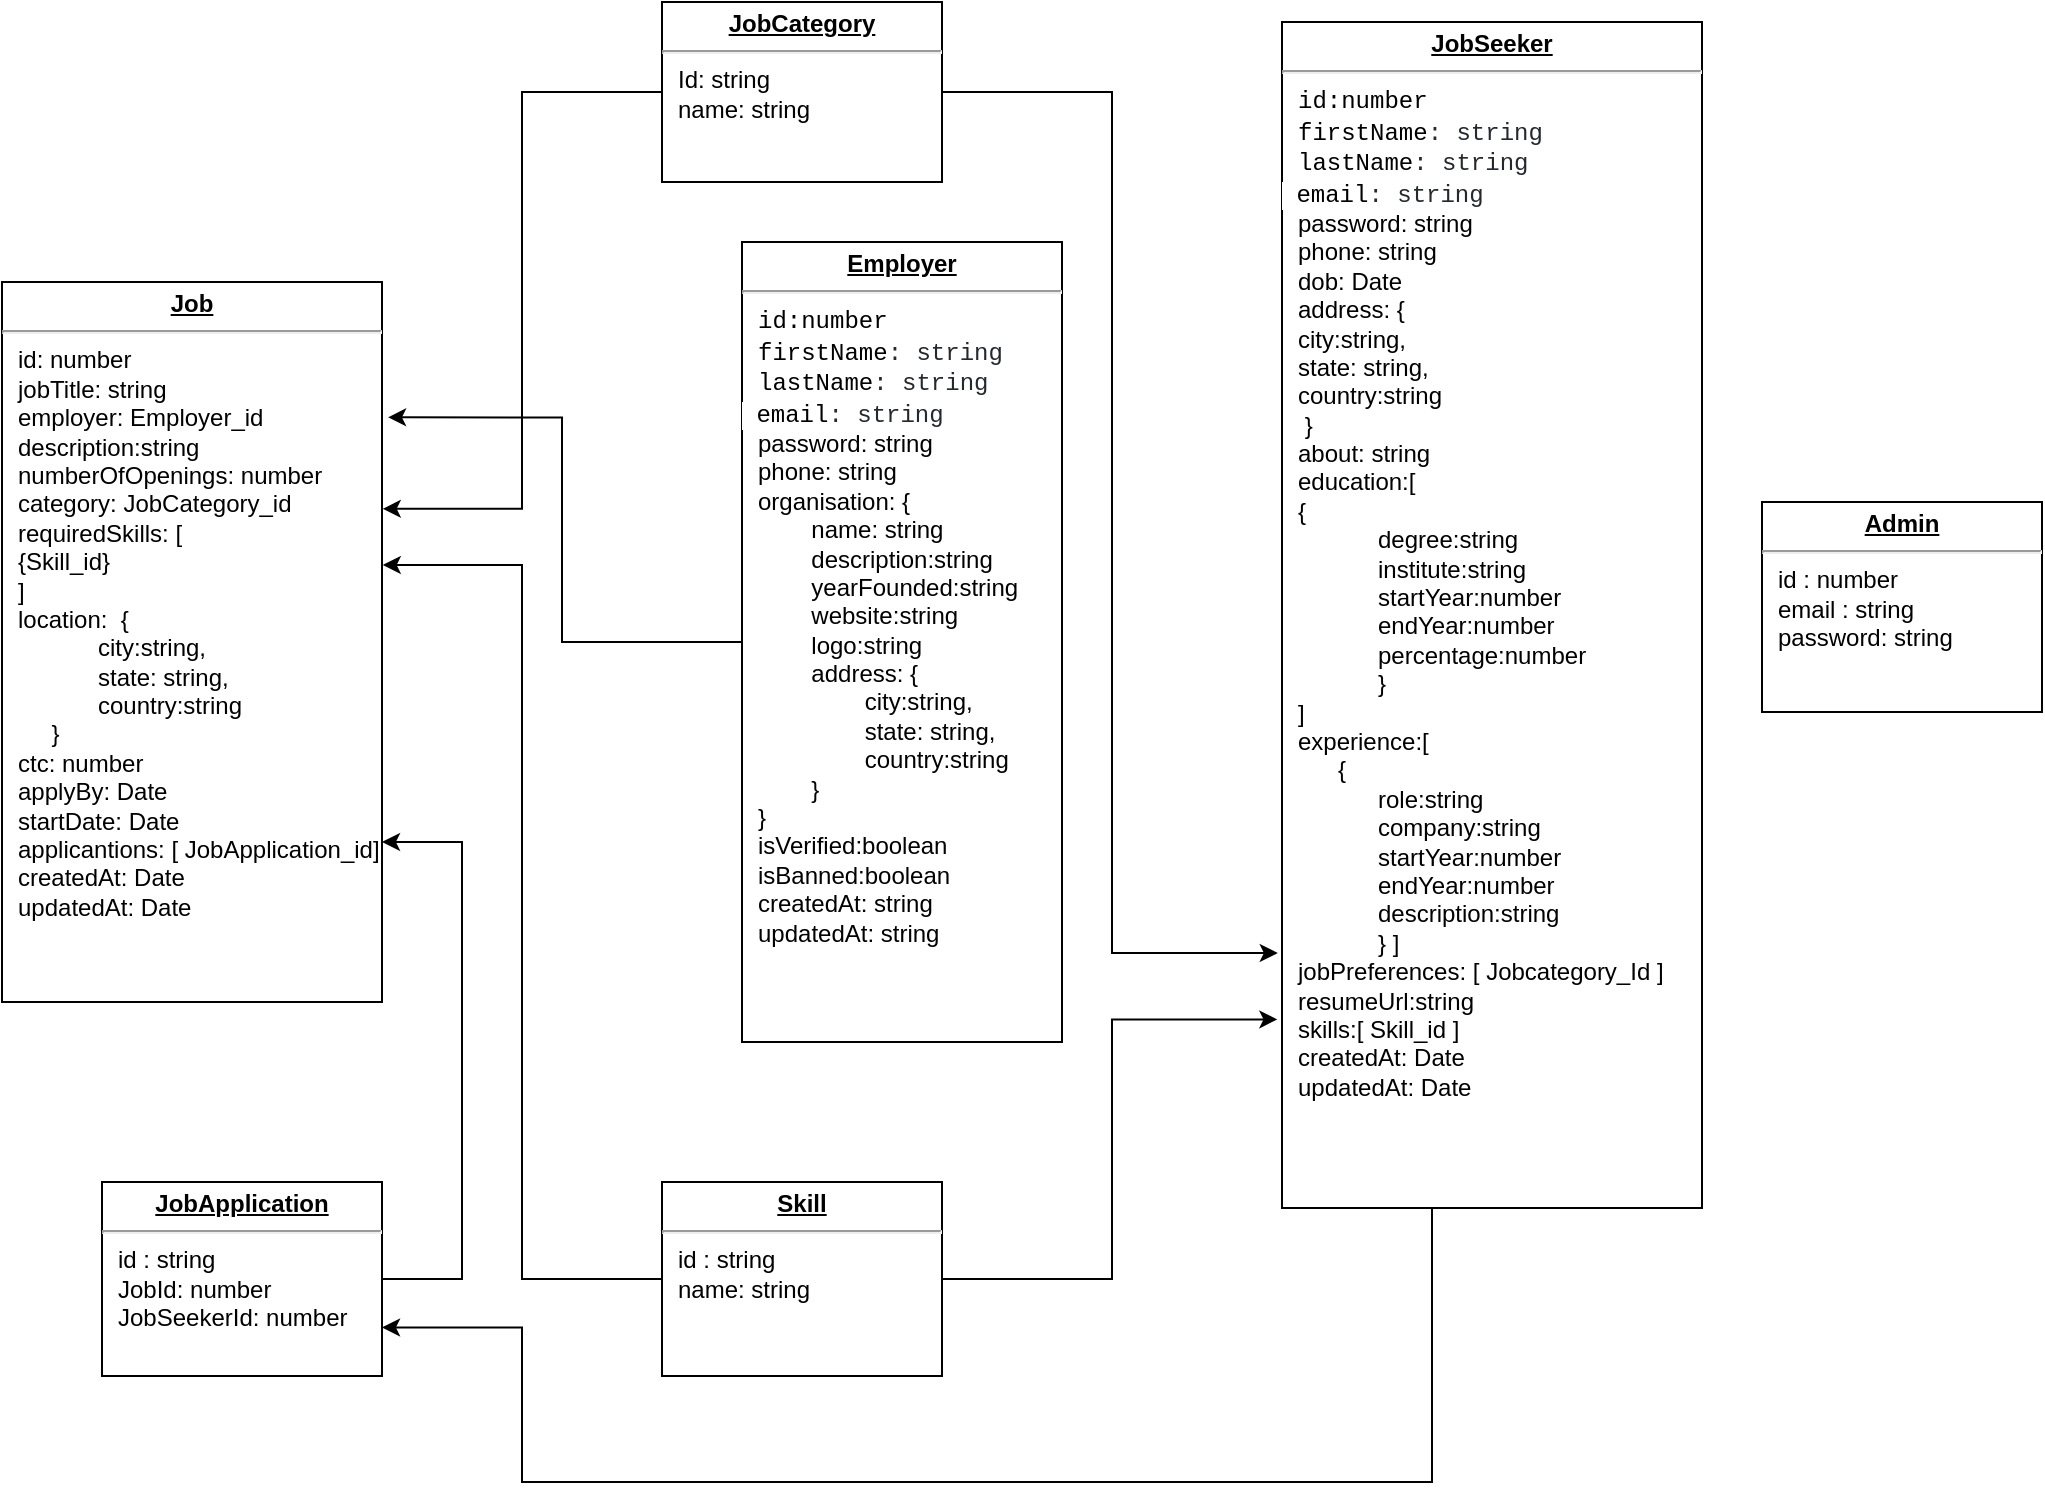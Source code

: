 <mxfile version="19.0.2" type="device"><diagram name="Page-1" id="a7904f86-f2b4-8e86-fa97-74104820619b"><mxGraphModel dx="1550" dy="769" grid="1" gridSize="10" guides="1" tooltips="1" connect="1" arrows="1" fold="1" page="1" pageScale="1" pageWidth="1100" pageHeight="850" background="none" math="0" shadow="0"><root><mxCell id="0"/><mxCell id="1" parent="0"/><mxCell id="54h-IDpI05ADCoU_vCcj-6" style="edgeStyle=orthogonalEdgeStyle;rounded=0;orthogonalLoop=1;jettySize=auto;html=1;entryX=1.002;entryY=0.315;entryDx=0;entryDy=0;entryPerimeter=0;" edge="1" parent="1" source="24794b860abc3c2d-1" target="24794b860abc3c2d-17"><mxGeometry relative="1" as="geometry"/></mxCell><mxCell id="54h-IDpI05ADCoU_vCcj-10" style="edgeStyle=orthogonalEdgeStyle;rounded=0;orthogonalLoop=1;jettySize=auto;html=1;entryX=-0.01;entryY=0.785;entryDx=0;entryDy=0;entryPerimeter=0;" edge="1" parent="1" source="24794b860abc3c2d-1" target="54h-IDpI05ADCoU_vCcj-4"><mxGeometry relative="1" as="geometry"/></mxCell><mxCell id="24794b860abc3c2d-1" value="&lt;p style=&quot;margin: 0px ; margin-top: 4px ; text-align: center ; text-decoration: underline&quot;&gt;&lt;b&gt;JobCategory&lt;/b&gt;&lt;/p&gt;&lt;hr&gt;&lt;p style=&quot;margin: 0px ; margin-left: 8px&quot;&gt;Id: string&lt;/p&gt;&lt;p style=&quot;margin: 0px ; margin-left: 8px&quot;&gt;name: string&lt;/p&gt;" style="verticalAlign=top;align=left;overflow=fill;fontSize=12;fontFamily=Helvetica;html=1;rounded=0;shadow=0;comic=0;labelBackgroundColor=none;strokeWidth=1" parent="1" vertex="1"><mxGeometry x="400" y="20" width="140" height="90" as="geometry"/></mxCell><mxCell id="54h-IDpI05ADCoU_vCcj-7" style="edgeStyle=orthogonalEdgeStyle;rounded=0;orthogonalLoop=1;jettySize=auto;html=1;entryX=1.002;entryY=0.393;entryDx=0;entryDy=0;entryPerimeter=0;" edge="1" parent="1" source="24794b860abc3c2d-16" target="24794b860abc3c2d-17"><mxGeometry relative="1" as="geometry"><mxPoint x="270" y="300" as="targetPoint"/></mxGeometry></mxCell><mxCell id="54h-IDpI05ADCoU_vCcj-15" style="edgeStyle=orthogonalEdgeStyle;rounded=0;orthogonalLoop=1;jettySize=auto;html=1;exitX=1;exitY=0.5;exitDx=0;exitDy=0;entryX=-0.011;entryY=0.841;entryDx=0;entryDy=0;entryPerimeter=0;" edge="1" parent="1" source="24794b860abc3c2d-16" target="54h-IDpI05ADCoU_vCcj-4"><mxGeometry relative="1" as="geometry"/></mxCell><mxCell id="24794b860abc3c2d-16" value="&lt;p style=&quot;margin: 0px ; margin-top: 4px ; text-align: center ; text-decoration: underline&quot;&gt;&lt;b&gt;Skill&lt;/b&gt;&lt;/p&gt;&lt;hr&gt;&lt;p style=&quot;margin: 0px ; margin-left: 8px&quot;&gt;id : string&lt;br&gt;name: string&lt;br&gt;&lt;br&gt;&lt;/p&gt;" style="verticalAlign=top;align=left;overflow=fill;fontSize=12;fontFamily=Helvetica;html=1;rounded=0;shadow=0;comic=0;labelBackgroundColor=none;strokeWidth=1" parent="1" vertex="1"><mxGeometry x="400" y="610" width="140" height="97" as="geometry"/></mxCell><mxCell id="24794b860abc3c2d-17" value="&lt;p style=&quot;margin: 0px ; margin-top: 4px ; text-align: center ; text-decoration: underline&quot;&gt;&lt;b&gt;Job&lt;/b&gt;&lt;/p&gt;&lt;hr&gt;&lt;p style=&quot;margin: 0px ; margin-left: 8px&quot;&gt;id: number&lt;br&gt;jobTitle: string&lt;br&gt;employer: Employer_id&lt;/p&gt;&lt;p style=&quot;margin: 0px ; margin-left: 8px&quot;&gt;description:string&lt;/p&gt;&lt;p style=&quot;margin: 0px ; margin-left: 8px&quot;&gt;numberOfOpenings: number&lt;/p&gt;&lt;p style=&quot;margin: 0px ; margin-left: 8px&quot;&gt;category: JobCategory_id&lt;/p&gt;&lt;p style=&quot;margin: 0px 0px 0px 8px;&quot;&gt;requiredSkills: [&lt;/p&gt;&lt;p style=&quot;margin: 0px 0px 0px 8px;&quot;&gt;{Skill_id}&lt;/p&gt;&lt;p style=&quot;margin: 0px 0px 0px 8px;&quot;&gt;]&lt;/p&gt;&lt;p style=&quot;margin: 0px ; margin-left: 8px&quot;&gt;location:&amp;nbsp;&lt;span data-darkreader-inline-color=&quot;&quot; data-darkreader-inline-bgcolor=&quot;&quot; style=&quot;background-color: initial; color: rgb(0, 0, 0); --darkreader-inline-bgcolor: initial; --darkreader-inline-color:#e8e6e3;&quot;&gt;&amp;nbsp;&lt;/span&gt;&lt;span data-darkreader-inline-color=&quot;&quot; data-darkreader-inline-bgcolor=&quot;&quot; style=&quot;background-color: initial; color: rgb(0, 0, 0); --darkreader-inline-bgcolor: initial; --darkreader-inline-color:#e8e6e3;&quot;&gt;{&lt;/span&gt;&lt;/p&gt;&lt;blockquote data-darkreader-inline-border-left=&quot;&quot; data-darkreader-inline-border-bottom=&quot;&quot; data-darkreader-inline-border-right=&quot;&quot; data-darkreader-inline-border-top=&quot;&quot; style=&quot;margin: 0px 0px 0px 40px; border: none; padding: 0px; --darkreader-inline-border-top: initial; --darkreader-inline-border-right: initial; --darkreader-inline-border-bottom: initial; --darkreader-inline-border-left: initial;&quot;&gt;&lt;p style=&quot;margin: 0px 0px 0px 8px;&quot;&gt;city:string,&lt;/p&gt;&lt;p style=&quot;margin: 0px 0px 0px 8px;&quot;&gt;state: string,&lt;/p&gt;&lt;p style=&quot;margin: 0px 0px 0px 8px;&quot;&gt;country:string&lt;/p&gt;&lt;/blockquote&gt;&lt;p style=&quot;margin: 0px 0px 0px 8px;&quot;&gt;&amp;nbsp; &amp;nbsp;&amp;nbsp;&lt;span style=&quot;&quot;&gt;&#9;&lt;/span&gt;}&lt;/p&gt;&lt;p style=&quot;margin: 0px ; margin-left: 8px&quot;&gt;ctc: number&lt;/p&gt;&lt;p style=&quot;margin: 0px ; margin-left: 8px&quot;&gt;applyBy: Date&lt;/p&gt;&lt;p style=&quot;margin: 0px ; margin-left: 8px&quot;&gt;startDate: Date&lt;/p&gt;&lt;p style=&quot;margin: 0px ; margin-left: 8px&quot;&gt;applicantions: [ JobApplication_id]&amp;nbsp;&lt;/p&gt;&lt;p style=&quot;margin: 0px ; margin-left: 8px&quot;&gt;createdAt: Date&lt;/p&gt;&lt;p style=&quot;margin: 0px ; margin-left: 8px&quot;&gt;updatedAt: Date&lt;/p&gt;" style="verticalAlign=top;align=left;overflow=fill;fontSize=12;fontFamily=Helvetica;html=1;rounded=0;shadow=0;comic=0;labelBackgroundColor=none;strokeWidth=1" parent="1" vertex="1"><mxGeometry x="70" y="160" width="190" height="360" as="geometry"/></mxCell><mxCell id="54h-IDpI05ADCoU_vCcj-8" style="edgeStyle=orthogonalEdgeStyle;rounded=0;orthogonalLoop=1;jettySize=auto;html=1;entryX=1.016;entryY=0.188;entryDx=0;entryDy=0;entryPerimeter=0;" edge="1" parent="1" source="24794b860abc3c2d-23" target="24794b860abc3c2d-17"><mxGeometry relative="1" as="geometry"/></mxCell><mxCell id="24794b860abc3c2d-23" value="&lt;p style=&quot;margin: 0px ; margin-top: 4px ; text-align: center ; text-decoration: underline&quot;&gt;&lt;b&gt;Employer&lt;/b&gt;&lt;/p&gt;&lt;hr&gt;&lt;p style=&quot;margin: 0px ; margin-left: 8px&quot;&gt;&lt;span data-darkreader-inline-bgcolor=&quot;&quot; data-darkreader-inline-color=&quot;&quot; style=&quot;box-sizing: border-box; color: var(--color-prettylights-syntax-constant); font-family: ui-monospace, SFMono-Regular, &amp;quot;SF Mono&amp;quot;, Menlo, Consolas, &amp;quot;Liberation Mono&amp;quot;, monospace; background-color: rgb(255, 255, 255); --darkreader-inline-color:var(--darkreader-text--color-prettylights-syntax-constant); --darkreader-inline-bgcolor:#181a1b;&quot; class=&quot;pl-c1&quot;&gt;id:number&lt;/span&gt;&lt;/p&gt;&lt;p style=&quot;margin: 0px ; margin-left: 8px&quot;&gt;&lt;span data-darkreader-inline-bgcolor=&quot;&quot; data-darkreader-inline-color=&quot;&quot; style=&quot;box-sizing: border-box; color: var(--color-prettylights-syntax-constant); font-family: ui-monospace, SFMono-Regular, &amp;quot;SF Mono&amp;quot;, Menlo, Consolas, &amp;quot;Liberation Mono&amp;quot;, monospace; background-color: rgb(255, 255, 255); --darkreader-inline-color:var(--darkreader-text--color-prettylights-syntax-constant); --darkreader-inline-bgcolor:#181a1b;&quot; class=&quot;pl-c1&quot;&gt;firstName&lt;/span&gt;&lt;span data-darkreader-inline-bgcolor=&quot;&quot; data-darkreader-inline-color=&quot;&quot; style=&quot;color: rgb(36, 41, 47); font-family: ui-monospace, SFMono-Regular, &amp;quot;SF Mono&amp;quot;, Menlo, Consolas, &amp;quot;Liberation Mono&amp;quot;, monospace; background-color: rgb(255, 255, 255); --darkreader-inline-color:#cecac3; --darkreader-inline-bgcolor:#181a1b;&quot;&gt;: &lt;/span&gt;&lt;span data-darkreader-inline-bgcolor=&quot;&quot; data-darkreader-inline-color=&quot;&quot; style=&quot;box-sizing: border-box; color: rgb(36, 41, 47); font-family: ui-monospace, SFMono-Regular, &amp;quot;SF Mono&amp;quot;, Menlo, Consolas, &amp;quot;Liberation Mono&amp;quot;, monospace; background-color: rgb(255, 255, 255); --darkreader-inline-color:#cecac3; --darkreader-inline-bgcolor:#181a1b;&quot; class=&quot;pl-smi&quot;&gt;string&lt;/span&gt;&lt;br&gt;&lt;span data-darkreader-inline-bgcolor=&quot;&quot; data-darkreader-inline-color=&quot;&quot; style=&quot;box-sizing: border-box; color: var(--color-prettylights-syntax-constant); font-family: ui-monospace, SFMono-Regular, &amp;quot;SF Mono&amp;quot;, Menlo, Consolas, &amp;quot;Liberation Mono&amp;quot;, monospace; background-color: rgb(255, 255, 255); --darkreader-inline-color:var(--darkreader-text--color-prettylights-syntax-constant); --darkreader-inline-bgcolor:#181a1b;&quot; class=&quot;pl-c1&quot;&gt;lastName&lt;/span&gt;&lt;span data-darkreader-inline-bgcolor=&quot;&quot; data-darkreader-inline-color=&quot;&quot; style=&quot;color: rgb(36, 41, 47); font-family: ui-monospace, SFMono-Regular, &amp;quot;SF Mono&amp;quot;, Menlo, Consolas, &amp;quot;Liberation Mono&amp;quot;, monospace; background-color: rgb(255, 255, 255); --darkreader-inline-color:#cecac3; --darkreader-inline-bgcolor:#181a1b;&quot;&gt;: &lt;/span&gt;&lt;span data-darkreader-inline-bgcolor=&quot;&quot; data-darkreader-inline-color=&quot;&quot; style=&quot;box-sizing: border-box; color: rgb(36, 41, 47); font-family: ui-monospace, SFMono-Regular, &amp;quot;SF Mono&amp;quot;, Menlo, Consolas, &amp;quot;Liberation Mono&amp;quot;, monospace; background-color: rgb(255, 255, 255); --darkreader-inline-color:#cecac3; --darkreader-inline-bgcolor:#181a1b;&quot; class=&quot;pl-smi&quot;&gt;string&lt;/span&gt;&lt;br&gt;&lt;/p&gt;&lt;span data-darkreader-inline-bgcolor=&quot;&quot; data-darkreader-inline-color=&quot;&quot; style=&quot;box-sizing: border-box; color: var(--color-prettylights-syntax-constant); font-family: ui-monospace, SFMono-Regular, &amp;quot;SF Mono&amp;quot;, Menlo, Consolas, &amp;quot;Liberation Mono&amp;quot;, monospace; background-color: rgb(255, 255, 255); --darkreader-inline-color:var(--darkreader-text--color-prettylights-syntax-constant); --darkreader-inline-bgcolor:#181a1b;&quot; class=&quot;pl-c1&quot;&gt;&amp;nbsp;email&lt;/span&gt;&lt;span data-darkreader-inline-bgcolor=&quot;&quot; data-darkreader-inline-color=&quot;&quot; style=&quot;color: rgb(36, 41, 47); font-family: ui-monospace, SFMono-Regular, &amp;quot;SF Mono&amp;quot;, Menlo, Consolas, &amp;quot;Liberation Mono&amp;quot;, monospace; background-color: rgb(255, 255, 255); --darkreader-inline-color:#cecac3; --darkreader-inline-bgcolor:#181a1b;&quot;&gt;: &lt;/span&gt;&lt;span data-darkreader-inline-bgcolor=&quot;&quot; data-darkreader-inline-color=&quot;&quot; style=&quot;box-sizing: border-box; color: rgb(36, 41, 47); font-family: ui-monospace, SFMono-Regular, &amp;quot;SF Mono&amp;quot;, Menlo, Consolas, &amp;quot;Liberation Mono&amp;quot;, monospace; background-color: rgb(255, 255, 255); --darkreader-inline-color:#cecac3; --darkreader-inline-bgcolor:#181a1b;&quot; class=&quot;pl-smi&quot;&gt;string&lt;/span&gt;&lt;p style=&quot;margin: 0px ; margin-left: 8px&quot;&gt;password: string&lt;/p&gt;&lt;p style=&quot;margin: 0px ; margin-left: 8px&quot;&gt;phone: string&lt;/p&gt;&lt;p style=&quot;margin: 0px ; margin-left: 8px&quot;&gt;organisation: {&lt;/p&gt;&lt;p style=&quot;margin: 0px ; margin-left: 8px&quot;&gt;&lt;span style=&quot;&quot;&gt;&#9;&lt;/span&gt;&lt;span style=&quot;white-space: pre;&quot;&gt;&#9;&lt;/span&gt;name: string&lt;br&gt;&lt;/p&gt;&lt;p style=&quot;margin: 0px ; margin-left: 8px&quot;&gt;&lt;span style=&quot;&quot;&gt;&#9;&lt;/span&gt;&lt;span style=&quot;white-space: pre;&quot;&gt;&#9;&lt;/span&gt;description:string&lt;br&gt;&lt;/p&gt;&lt;p style=&quot;margin: 0px ; margin-left: 8px&quot;&gt;&lt;span style=&quot;&quot;&gt;&#9;&lt;/span&gt;&lt;span style=&quot;white-space: pre;&quot;&gt;&#9;&lt;/span&gt;yearFounded:string&lt;br&gt;&lt;/p&gt;&lt;p style=&quot;margin: 0px ; margin-left: 8px&quot;&gt;&lt;span style=&quot;&quot;&gt;&#9;&lt;/span&gt;&lt;span style=&quot;white-space: pre;&quot;&gt;&#9;&lt;/span&gt;website:string&lt;br&gt;&lt;/p&gt;&lt;p style=&quot;margin: 0px ; margin-left: 8px&quot;&gt;&lt;span style=&quot;&quot;&gt;&#9;&lt;/span&gt;&lt;span style=&quot;white-space: pre;&quot;&gt;&#9;&lt;/span&gt;logo:string&lt;/p&gt;&lt;p style=&quot;margin: 0px 0px 0px 8px;&quot;&gt;&lt;span style=&quot;white-space: pre;&quot;&gt;&#9;&lt;/span&gt;address: {&lt;/p&gt;&lt;p style=&quot;margin: 0px 0px 0px 8px;&quot;&gt;&lt;span style=&quot;&quot;&gt;&#9;&lt;/span&gt;&lt;span style=&quot;white-space: pre;&quot;&gt;&#9;&lt;span style=&quot;white-space: pre;&quot;&gt;&#9;&lt;/span&gt;&lt;/span&gt;city:string,&lt;br&gt;&lt;/p&gt;&lt;p style=&quot;margin: 0px 0px 0px 8px;&quot;&gt;&lt;span style=&quot;&quot;&gt;&#9;&lt;/span&gt;&lt;span style=&quot;white-space: pre;&quot;&gt;&#9;&lt;span style=&quot;white-space: pre;&quot;&gt;&#9;&lt;/span&gt;&lt;/span&gt;state: string,&lt;br&gt;&lt;/p&gt;&lt;p style=&quot;margin: 0px 0px 0px 8px;&quot;&gt;&lt;span style=&quot;&quot;&gt;&#9;&lt;/span&gt;&lt;span style=&quot;white-space: pre;&quot;&gt;&#9;&lt;span style=&quot;white-space: pre;&quot;&gt;&#9;&lt;/span&gt;&lt;/span&gt;country:string&lt;br&gt;&lt;/p&gt;&lt;p style=&quot;margin: 0px 0px 0px 8px;&quot;&gt;&amp;nbsp; &amp;nbsp; &lt;span style=&quot;white-space: pre;&quot;&gt;&#9;&lt;/span&gt;}&lt;/p&gt;&lt;p style=&quot;margin: 0px ; margin-left: 8px&quot;&gt;}&lt;/p&gt;&lt;p style=&quot;margin: 0px ; margin-left: 8px&quot;&gt;isVerified:boolean&lt;/p&gt;&lt;p style=&quot;margin: 0px ; margin-left: 8px&quot;&gt;isBanned:boolean&lt;/p&gt;&lt;p style=&quot;margin: 0px ; margin-left: 8px&quot;&gt;createdAt: string&lt;/p&gt;&lt;p style=&quot;margin: 0px ; margin-left: 8px&quot;&gt;updatedAt: string&lt;/p&gt;" style="verticalAlign=top;align=left;overflow=fill;fontSize=12;fontFamily=Helvetica;html=1;rounded=0;shadow=0;comic=0;labelBackgroundColor=none;strokeWidth=1" parent="1" vertex="1"><mxGeometry x="440" y="140" width="160" height="400" as="geometry"/></mxCell><mxCell id="24794b860abc3c2d-29" value="&lt;p style=&quot;margin: 0px ; margin-top: 4px ; text-align: center ; text-decoration: underline&quot;&gt;&lt;b&gt;Admin&lt;/b&gt;&lt;/p&gt;&lt;hr&gt;&lt;p style=&quot;margin: 0px ; margin-left: 8px&quot;&gt;id : number&lt;br&gt;email : string&lt;br&gt;password: string&lt;/p&gt;&lt;p style=&quot;margin: 0px ; margin-left: 8px&quot;&gt;&lt;br&gt;&lt;/p&gt;" style="verticalAlign=top;align=left;overflow=fill;fontSize=12;fontFamily=Helvetica;html=1;rounded=0;shadow=0;comic=0;labelBackgroundColor=none;strokeWidth=1" parent="1" vertex="1"><mxGeometry x="950" y="270" width="140" height="105" as="geometry"/></mxCell><mxCell id="54h-IDpI05ADCoU_vCcj-13" style="edgeStyle=orthogonalEdgeStyle;rounded=0;orthogonalLoop=1;jettySize=auto;html=1;entryX=1;entryY=0.75;entryDx=0;entryDy=0;" edge="1" parent="1" source="54h-IDpI05ADCoU_vCcj-4" target="54h-IDpI05ADCoU_vCcj-12"><mxGeometry relative="1" as="geometry"><Array as="points"><mxPoint x="785" y="760"/><mxPoint x="330" y="760"/><mxPoint x="330" y="683"/></Array></mxGeometry></mxCell><mxCell id="54h-IDpI05ADCoU_vCcj-4" value="&lt;p style=&quot;margin: 0px ; margin-top: 4px ; text-align: center ; text-decoration: underline&quot;&gt;&lt;b&gt;JobSeeker&lt;/b&gt;&lt;/p&gt;&lt;hr&gt;&lt;p style=&quot;margin: 0px ; margin-left: 8px&quot;&gt;&lt;span data-darkreader-inline-bgcolor=&quot;&quot; data-darkreader-inline-color=&quot;&quot; style=&quot;box-sizing: border-box; color: var(--color-prettylights-syntax-constant); font-family: ui-monospace, SFMono-Regular, &amp;quot;SF Mono&amp;quot;, Menlo, Consolas, &amp;quot;Liberation Mono&amp;quot;, monospace; background-color: rgb(255, 255, 255); --darkreader-inline-color:var(--darkreader-text--color-prettylights-syntax-constant); --darkreader-inline-bgcolor:#181a1b;&quot; class=&quot;pl-c1&quot;&gt;id:number&lt;/span&gt;&lt;/p&gt;&lt;p style=&quot;margin: 0px ; margin-left: 8px&quot;&gt;&lt;span data-darkreader-inline-bgcolor=&quot;&quot; data-darkreader-inline-color=&quot;&quot; style=&quot;box-sizing: border-box; color: var(--color-prettylights-syntax-constant); font-family: ui-monospace, SFMono-Regular, &amp;quot;SF Mono&amp;quot;, Menlo, Consolas, &amp;quot;Liberation Mono&amp;quot;, monospace; background-color: rgb(255, 255, 255); --darkreader-inline-color:var(--darkreader-text--color-prettylights-syntax-constant); --darkreader-inline-bgcolor:#181a1b;&quot; class=&quot;pl-c1&quot;&gt;firstName&lt;/span&gt;&lt;span data-darkreader-inline-bgcolor=&quot;&quot; data-darkreader-inline-color=&quot;&quot; style=&quot;color: rgb(36, 41, 47); font-family: ui-monospace, SFMono-Regular, &amp;quot;SF Mono&amp;quot;, Menlo, Consolas, &amp;quot;Liberation Mono&amp;quot;, monospace; background-color: rgb(255, 255, 255); --darkreader-inline-color:#cecac3; --darkreader-inline-bgcolor:#181a1b;&quot;&gt;: &lt;/span&gt;&lt;span data-darkreader-inline-bgcolor=&quot;&quot; data-darkreader-inline-color=&quot;&quot; style=&quot;box-sizing: border-box; color: rgb(36, 41, 47); font-family: ui-monospace, SFMono-Regular, &amp;quot;SF Mono&amp;quot;, Menlo, Consolas, &amp;quot;Liberation Mono&amp;quot;, monospace; background-color: rgb(255, 255, 255); --darkreader-inline-color:#cecac3; --darkreader-inline-bgcolor:#181a1b;&quot; class=&quot;pl-smi&quot;&gt;string&lt;/span&gt;&lt;br&gt;&lt;span data-darkreader-inline-bgcolor=&quot;&quot; data-darkreader-inline-color=&quot;&quot; style=&quot;box-sizing: border-box; color: var(--color-prettylights-syntax-constant); font-family: ui-monospace, SFMono-Regular, &amp;quot;SF Mono&amp;quot;, Menlo, Consolas, &amp;quot;Liberation Mono&amp;quot;, monospace; background-color: rgb(255, 255, 255); --darkreader-inline-color:var(--darkreader-text--color-prettylights-syntax-constant); --darkreader-inline-bgcolor:#181a1b;&quot; class=&quot;pl-c1&quot;&gt;lastName&lt;/span&gt;&lt;span data-darkreader-inline-bgcolor=&quot;&quot; data-darkreader-inline-color=&quot;&quot; style=&quot;color: rgb(36, 41, 47); font-family: ui-monospace, SFMono-Regular, &amp;quot;SF Mono&amp;quot;, Menlo, Consolas, &amp;quot;Liberation Mono&amp;quot;, monospace; background-color: rgb(255, 255, 255); --darkreader-inline-color:#cecac3; --darkreader-inline-bgcolor:#181a1b;&quot;&gt;: &lt;/span&gt;&lt;span data-darkreader-inline-bgcolor=&quot;&quot; data-darkreader-inline-color=&quot;&quot; style=&quot;box-sizing: border-box; color: rgb(36, 41, 47); font-family: ui-monospace, SFMono-Regular, &amp;quot;SF Mono&amp;quot;, Menlo, Consolas, &amp;quot;Liberation Mono&amp;quot;, monospace; background-color: rgb(255, 255, 255); --darkreader-inline-color:#cecac3; --darkreader-inline-bgcolor:#181a1b;&quot; class=&quot;pl-smi&quot;&gt;string&lt;/span&gt;&lt;br&gt;&lt;/p&gt;&lt;span data-darkreader-inline-bgcolor=&quot;&quot; data-darkreader-inline-color=&quot;&quot; style=&quot;box-sizing: border-box; color: var(--color-prettylights-syntax-constant); font-family: ui-monospace, SFMono-Regular, &amp;quot;SF Mono&amp;quot;, Menlo, Consolas, &amp;quot;Liberation Mono&amp;quot;, monospace; background-color: rgb(255, 255, 255); --darkreader-inline-color:var(--darkreader-text--color-prettylights-syntax-constant); --darkreader-inline-bgcolor:#181a1b;&quot; class=&quot;pl-c1&quot;&gt;&amp;nbsp;email&lt;/span&gt;&lt;span data-darkreader-inline-bgcolor=&quot;&quot; data-darkreader-inline-color=&quot;&quot; style=&quot;color: rgb(36, 41, 47); font-family: ui-monospace, SFMono-Regular, &amp;quot;SF Mono&amp;quot;, Menlo, Consolas, &amp;quot;Liberation Mono&amp;quot;, monospace; background-color: rgb(255, 255, 255); --darkreader-inline-color:#cecac3; --darkreader-inline-bgcolor:#181a1b;&quot;&gt;: &lt;/span&gt;&lt;span data-darkreader-inline-bgcolor=&quot;&quot; data-darkreader-inline-color=&quot;&quot; style=&quot;box-sizing: border-box; color: rgb(36, 41, 47); font-family: ui-monospace, SFMono-Regular, &amp;quot;SF Mono&amp;quot;, Menlo, Consolas, &amp;quot;Liberation Mono&amp;quot;, monospace; background-color: rgb(255, 255, 255); --darkreader-inline-color:#cecac3; --darkreader-inline-bgcolor:#181a1b;&quot; class=&quot;pl-smi&quot;&gt;string&lt;/span&gt;&lt;p style=&quot;margin: 0px ; margin-left: 8px&quot;&gt;password: string&lt;/p&gt;&lt;p style=&quot;margin: 0px ; margin-left: 8px&quot;&gt;phone: string&lt;/p&gt;&lt;p style=&quot;margin: 0px ; margin-left: 8px&quot;&gt;dob: Date&lt;/p&gt;&lt;p style=&quot;margin: 0px 0px 0px 8px;&quot;&gt;&lt;span style=&quot;&quot;&gt;&#9;&lt;/span&gt;address: {&lt;/p&gt;&lt;p style=&quot;margin: 0px 0px 0px 8px;&quot;&gt;&lt;span style=&quot;&quot;&gt;&#9;&lt;span style=&quot;&quot;&gt;&#9;&lt;/span&gt;&lt;/span&gt;&lt;span style=&quot;&quot;&gt;&#9;&lt;/span&gt;city:string,&lt;br&gt;&lt;/p&gt;&lt;p style=&quot;margin: 0px 0px 0px 8px;&quot;&gt;&lt;span style=&quot;&quot;&gt;&#9;&lt;span style=&quot;&quot;&gt;&#9;&lt;/span&gt;&lt;/span&gt;&lt;span style=&quot;&quot;&gt;&#9;&lt;/span&gt;state: string,&lt;br&gt;&lt;/p&gt;&lt;p style=&quot;margin: 0px 0px 0px 8px;&quot;&gt;&lt;span style=&quot;&quot;&gt;&#9;&lt;span style=&quot;&quot;&gt;&#9;&lt;/span&gt;&lt;/span&gt;&lt;span style=&quot;&quot;&gt;&#9;&lt;/span&gt;country:string&lt;br&gt;&lt;/p&gt;&lt;p style=&quot;margin: 0px 0px 0px 8px;&quot;&gt;&amp;nbsp;}&lt;/p&gt;&lt;p style=&quot;margin: 0px ; margin-left: 8px&quot;&gt;about: string&lt;/p&gt;&lt;p style=&quot;margin: 0px ; margin-left: 8px&quot;&gt;education:[&amp;nbsp;&lt;/p&gt;&lt;p style=&quot;margin: 0px ; margin-left: 8px&quot;&gt;&lt;span data-darkreader-inline-color=&quot;&quot; data-darkreader-inline-bgcolor=&quot;&quot; style=&quot;background-color: initial; color: rgb(0, 0, 0); --darkreader-inline-bgcolor: initial; --darkreader-inline-color:#e8e6e3;&quot;&gt;{&lt;/span&gt;&lt;/p&gt;&lt;blockquote data-darkreader-inline-border-left=&quot;&quot; data-darkreader-inline-border-bottom=&quot;&quot; data-darkreader-inline-border-right=&quot;&quot; data-darkreader-inline-border-top=&quot;&quot; style=&quot;margin: 0px 0px 0px 40px; border: none; padding: 0px; --darkreader-inline-border-top: initial; --darkreader-inline-border-right: initial; --darkreader-inline-border-bottom: initial; --darkreader-inline-border-left: initial;&quot;&gt;&lt;p style=&quot;margin: 0px ; margin-left: 8px&quot;&gt;degree:string&lt;/p&gt;&lt;p style=&quot;margin: 0px ; margin-left: 8px&quot;&gt;institute:string&lt;/p&gt;&lt;p style=&quot;margin: 0px ; margin-left: 8px&quot;&gt;startYear:number&lt;/p&gt;&lt;p style=&quot;margin: 0px ; margin-left: 8px&quot;&gt;endYear:number&lt;/p&gt;&lt;p style=&quot;margin: 0px ; margin-left: 8px&quot;&gt;percentage:number&lt;/p&gt;&lt;p style=&quot;margin: 0px ; margin-left: 8px&quot;&gt;&lt;span data-darkreader-inline-color=&quot;&quot; data-darkreader-inline-bgcolor=&quot;&quot; style=&quot;background-color: initial; color: rgb(0, 0, 0); --darkreader-inline-bgcolor: initial; --darkreader-inline-color:#e8e6e3;&quot;&gt;}&lt;/span&gt;&lt;/p&gt;&lt;/blockquote&gt;&lt;p style=&quot;margin: 0px ; margin-left: 8px&quot;&gt;]&lt;/p&gt;&lt;p style=&quot;margin: 0px ; margin-left: 8px&quot;&gt;experience:[&amp;nbsp;&lt;/p&gt;&lt;p style=&quot;margin: 0px ; margin-left: 8px&quot;&gt;&lt;span data-darkreader-inline-color=&quot;&quot; data-darkreader-inline-bgcolor=&quot;&quot; style=&quot;background-color: initial; color: rgb(0, 0, 0); --darkreader-inline-bgcolor: initial; --darkreader-inline-color:#e8e6e3;&quot;&gt;&amp;nbsp; &amp;nbsp; &amp;nbsp; {&lt;/span&gt;&lt;/p&gt;&lt;blockquote data-darkreader-inline-border-left=&quot;&quot; data-darkreader-inline-border-bottom=&quot;&quot; data-darkreader-inline-border-right=&quot;&quot; data-darkreader-inline-border-top=&quot;&quot; style=&quot;margin: 0px 0px 0px 40px; border: none; padding: 0px; --darkreader-inline-border-top: initial; --darkreader-inline-border-right: initial; --darkreader-inline-border-bottom: initial; --darkreader-inline-border-left: initial;&quot;&gt;&lt;p style=&quot;margin: 0px ; margin-left: 8px&quot;&gt;role:string&lt;/p&gt;&lt;p style=&quot;margin: 0px ; margin-left: 8px&quot;&gt;company:string&lt;/p&gt;&lt;p style=&quot;margin: 0px ; margin-left: 8px&quot;&gt;startYear:number&lt;/p&gt;&lt;p style=&quot;margin: 0px ; margin-left: 8px&quot;&gt;endYear:number&lt;/p&gt;&lt;p style=&quot;margin: 0px ; margin-left: 8px&quot;&gt;description:string&amp;nbsp;&lt;/p&gt;&lt;p style=&quot;margin: 0px ; margin-left: 8px&quot;&gt;&lt;span data-darkreader-inline-color=&quot;&quot; data-darkreader-inline-bgcolor=&quot;&quot; style=&quot;background-color: initial; color: rgb(0, 0, 0); --darkreader-inline-bgcolor: initial; --darkreader-inline-color:#e8e6e3;&quot;&gt;}&amp;nbsp;&lt;/span&gt;&lt;span data-darkreader-inline-color=&quot;&quot; data-darkreader-inline-bgcolor=&quot;&quot; style=&quot;background-color: initial; color: rgb(0, 0, 0); --darkreader-inline-bgcolor: initial; --darkreader-inline-color:#e8e6e3;&quot;&gt;]&lt;/span&gt;&lt;/p&gt;&lt;/blockquote&gt;&lt;p style=&quot;margin: 0px ; margin-left: 8px&quot;&gt;jobPreferences: [&amp;nbsp;&lt;span data-darkreader-inline-color=&quot;&quot; data-darkreader-inline-bgcolor=&quot;&quot; style=&quot;background-color: initial; color: rgb(0, 0, 0); --darkreader-inline-bgcolor: initial; --darkreader-inline-color:#e8e6e3;&quot;&gt;Jobcategory_Id&amp;nbsp;&lt;/span&gt;&lt;span style=&quot;color: rgb(0, 0, 0); --darkreader-inline-color:#e8e6e3;&quot; data-darkreader-inline-color=&quot;&quot;&gt;]&lt;/span&gt;&lt;/p&gt;&lt;p style=&quot;margin: 0px ; margin-left: 8px&quot;&gt;resumeUrl:string&lt;/p&gt;&lt;p style=&quot;margin: 0px ; margin-left: 8px&quot;&gt;skills:[ Skill_id ]&lt;br&gt;&lt;/p&gt;&lt;p style=&quot;margin: 0px ; margin-left: 8px&quot;&gt;createdAt: Date&lt;/p&gt;&lt;p style=&quot;margin: 0px ; margin-left: 8px&quot;&gt;updatedAt: Date&lt;/p&gt;" style="verticalAlign=top;align=left;overflow=fill;fontSize=12;fontFamily=Helvetica;html=1;rounded=0;shadow=0;comic=0;labelBackgroundColor=none;strokeWidth=1" vertex="1" parent="1"><mxGeometry x="710" y="30" width="210" height="593" as="geometry"/></mxCell><mxCell id="54h-IDpI05ADCoU_vCcj-14" style="edgeStyle=orthogonalEdgeStyle;rounded=0;orthogonalLoop=1;jettySize=auto;html=1;exitX=1;exitY=0.5;exitDx=0;exitDy=0;" edge="1" parent="1" source="54h-IDpI05ADCoU_vCcj-12" target="24794b860abc3c2d-17"><mxGeometry relative="1" as="geometry"><mxPoint x="270" y="440" as="targetPoint"/><Array as="points"><mxPoint x="300" y="659"/><mxPoint x="300" y="440"/></Array></mxGeometry></mxCell><mxCell id="54h-IDpI05ADCoU_vCcj-12" value="&lt;p style=&quot;margin: 0px ; margin-top: 4px ; text-align: center ; text-decoration: underline&quot;&gt;&lt;b&gt;JobApplication&lt;/b&gt;&lt;/p&gt;&lt;hr&gt;&lt;p style=&quot;margin: 0px ; margin-left: 8px&quot;&gt;id : string&lt;br&gt;JobId: number&lt;/p&gt;&lt;p style=&quot;margin: 0px ; margin-left: 8px&quot;&gt;JobSeekerId: number&lt;br&gt;&lt;br&gt;&lt;/p&gt;" style="verticalAlign=top;align=left;overflow=fill;fontSize=12;fontFamily=Helvetica;html=1;rounded=0;shadow=0;comic=0;labelBackgroundColor=none;strokeWidth=1" vertex="1" parent="1"><mxGeometry x="120" y="610" width="140" height="97" as="geometry"/></mxCell></root></mxGraphModel></diagram></mxfile>